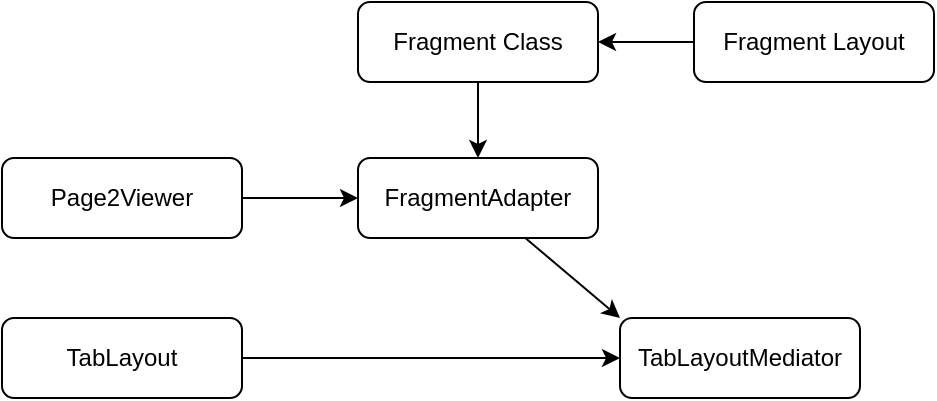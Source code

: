 <mxfile version="17.1.1" type="device"><diagram id="1thDEXGCi877Tq-o3G0O" name="Page-1"><mxGraphModel dx="777" dy="477" grid="0" gridSize="10" guides="1" tooltips="1" connect="1" arrows="1" fold="1" page="0" pageScale="1" pageWidth="827" pageHeight="1169" math="0" shadow="0"><root><mxCell id="0"/><mxCell id="1" parent="0"/><mxCell id="_f7GCvKAwBfdlrfeNxho-3" value="" style="rounded=0;orthogonalLoop=1;jettySize=auto;html=1;entryX=0;entryY=0.5;entryDx=0;entryDy=0;" edge="1" parent="1" source="_f7GCvKAwBfdlrfeNxho-1" target="_f7GCvKAwBfdlrfeNxho-2"><mxGeometry relative="1" as="geometry"/></mxCell><mxCell id="_f7GCvKAwBfdlrfeNxho-1" value="Page2Viewer" style="rounded=1;whiteSpace=wrap;html=1;" vertex="1" parent="1"><mxGeometry x="160" y="200" width="120" height="40" as="geometry"/></mxCell><mxCell id="_f7GCvKAwBfdlrfeNxho-5" value="" style="edgeStyle=none;rounded=0;orthogonalLoop=1;jettySize=auto;html=1;entryX=0;entryY=0;entryDx=0;entryDy=0;" edge="1" parent="1" source="_f7GCvKAwBfdlrfeNxho-2" target="_f7GCvKAwBfdlrfeNxho-4"><mxGeometry relative="1" as="geometry"/></mxCell><mxCell id="_f7GCvKAwBfdlrfeNxho-2" value="FragmentAdapter" style="rounded=1;whiteSpace=wrap;html=1;" vertex="1" parent="1"><mxGeometry x="338" y="200" width="120" height="40" as="geometry"/></mxCell><mxCell id="_f7GCvKAwBfdlrfeNxho-4" value="TabLayoutMediator" style="rounded=1;whiteSpace=wrap;html=1;" vertex="1" parent="1"><mxGeometry x="469" y="280" width="120" height="40" as="geometry"/></mxCell><mxCell id="_f7GCvKAwBfdlrfeNxho-7" style="edgeStyle=none;rounded=0;orthogonalLoop=1;jettySize=auto;html=1;" edge="1" parent="1" source="_f7GCvKAwBfdlrfeNxho-6" target="_f7GCvKAwBfdlrfeNxho-4"><mxGeometry relative="1" as="geometry"/></mxCell><mxCell id="_f7GCvKAwBfdlrfeNxho-6" value="TabLayout" style="rounded=1;whiteSpace=wrap;html=1;" vertex="1" parent="1"><mxGeometry x="160" y="280" width="120" height="40" as="geometry"/></mxCell><mxCell id="_f7GCvKAwBfdlrfeNxho-10" style="edgeStyle=none;rounded=0;orthogonalLoop=1;jettySize=auto;html=1;" edge="1" parent="1" source="_f7GCvKAwBfdlrfeNxho-8" target="_f7GCvKAwBfdlrfeNxho-2"><mxGeometry relative="1" as="geometry"/></mxCell><mxCell id="_f7GCvKAwBfdlrfeNxho-8" value="Fragment Class" style="rounded=1;whiteSpace=wrap;html=1;" vertex="1" parent="1"><mxGeometry x="338" y="122" width="120" height="40" as="geometry"/></mxCell><mxCell id="_f7GCvKAwBfdlrfeNxho-11" style="edgeStyle=none;rounded=0;orthogonalLoop=1;jettySize=auto;html=1;" edge="1" parent="1" source="_f7GCvKAwBfdlrfeNxho-9" target="_f7GCvKAwBfdlrfeNxho-8"><mxGeometry relative="1" as="geometry"/></mxCell><mxCell id="_f7GCvKAwBfdlrfeNxho-9" value="Fragment Layout" style="rounded=1;whiteSpace=wrap;html=1;" vertex="1" parent="1"><mxGeometry x="506" y="122" width="120" height="40" as="geometry"/></mxCell></root></mxGraphModel></diagram></mxfile>